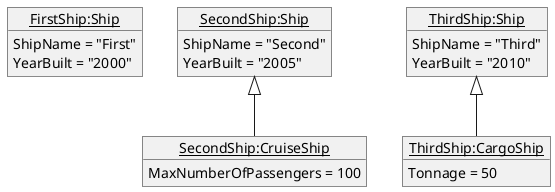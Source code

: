 @startuml
'https://plantuml.com/object-diagram

object "<u>FirstShip:Ship</u>" as fs{
ShipName = "First"
YearBuilt = "2000"
}
object "<u>SecondShip:Ship</u>" as sss{
ShipName = "Second"
YearBuilt = "2005"
}
object "<u>SecondShip:CruiseShip</u>" as sscs{
MaxNumberOfPassengers = 100
}
object "<u>ThirdShip:Ship</u>" as tss{
ShipName = "Third"
YearBuilt = "2010"
}
object "<u>ThirdShip:CargoShip</u>" as tscs{
Tonnage = 50
}

sss <|-- sscs
tss <|-- tscs

@enduml
